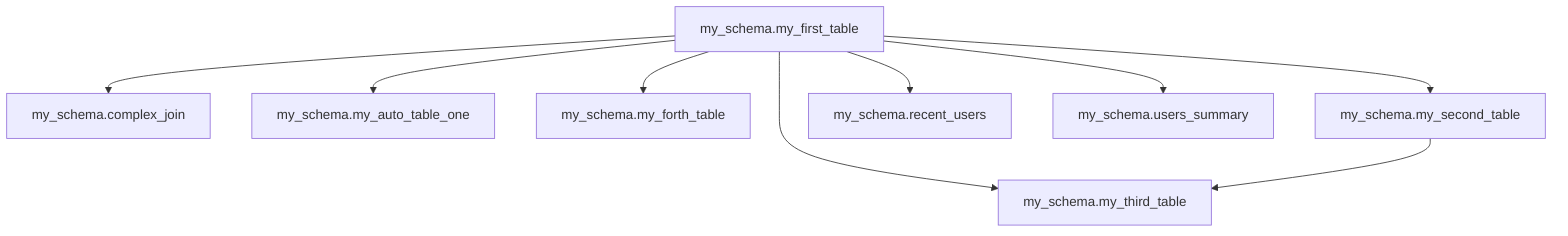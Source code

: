 graph TD
    my_schema_complex_join["my_schema.complex_join"]
    my_schema_my_auto_table_one["my_schema.my_auto_table_one"]
    my_schema_my_first_table["my_schema.my_first_table"]
    my_schema_my_forth_table["my_schema.my_forth_table"]
    my_schema_my_second_table["my_schema.my_second_table"]
    my_schema_my_third_table["my_schema.my_third_table"]
    my_schema_recent_users["my_schema.recent_users"]
    my_schema_users_summary["my_schema.users_summary"]
    my_schema_my_first_table --> my_schema_my_forth_table
    my_schema_my_first_table --> my_schema_my_second_table
    my_schema_my_first_table --> my_schema_my_third_table
    my_schema_my_second_table --> my_schema_my_third_table
    my_schema_my_first_table --> my_schema_users_summary
    my_schema_my_first_table --> my_schema_recent_users
    my_schema_my_first_table --> my_schema_complex_join
    my_schema_my_first_table --> my_schema_my_auto_table_one

    %% Execution Order:
    %% 1. my_schema.my_first_table
    %% 2. my_schema.my_forth_table
    %% 3. my_schema.my_second_table
    %% 4. my_schema.users_summary
    %% 5. my_schema.recent_users
    %% 6. my_schema.complex_join
    %% 7. my_schema.my_auto_table_one
    %% 8. my_schema.my_third_table